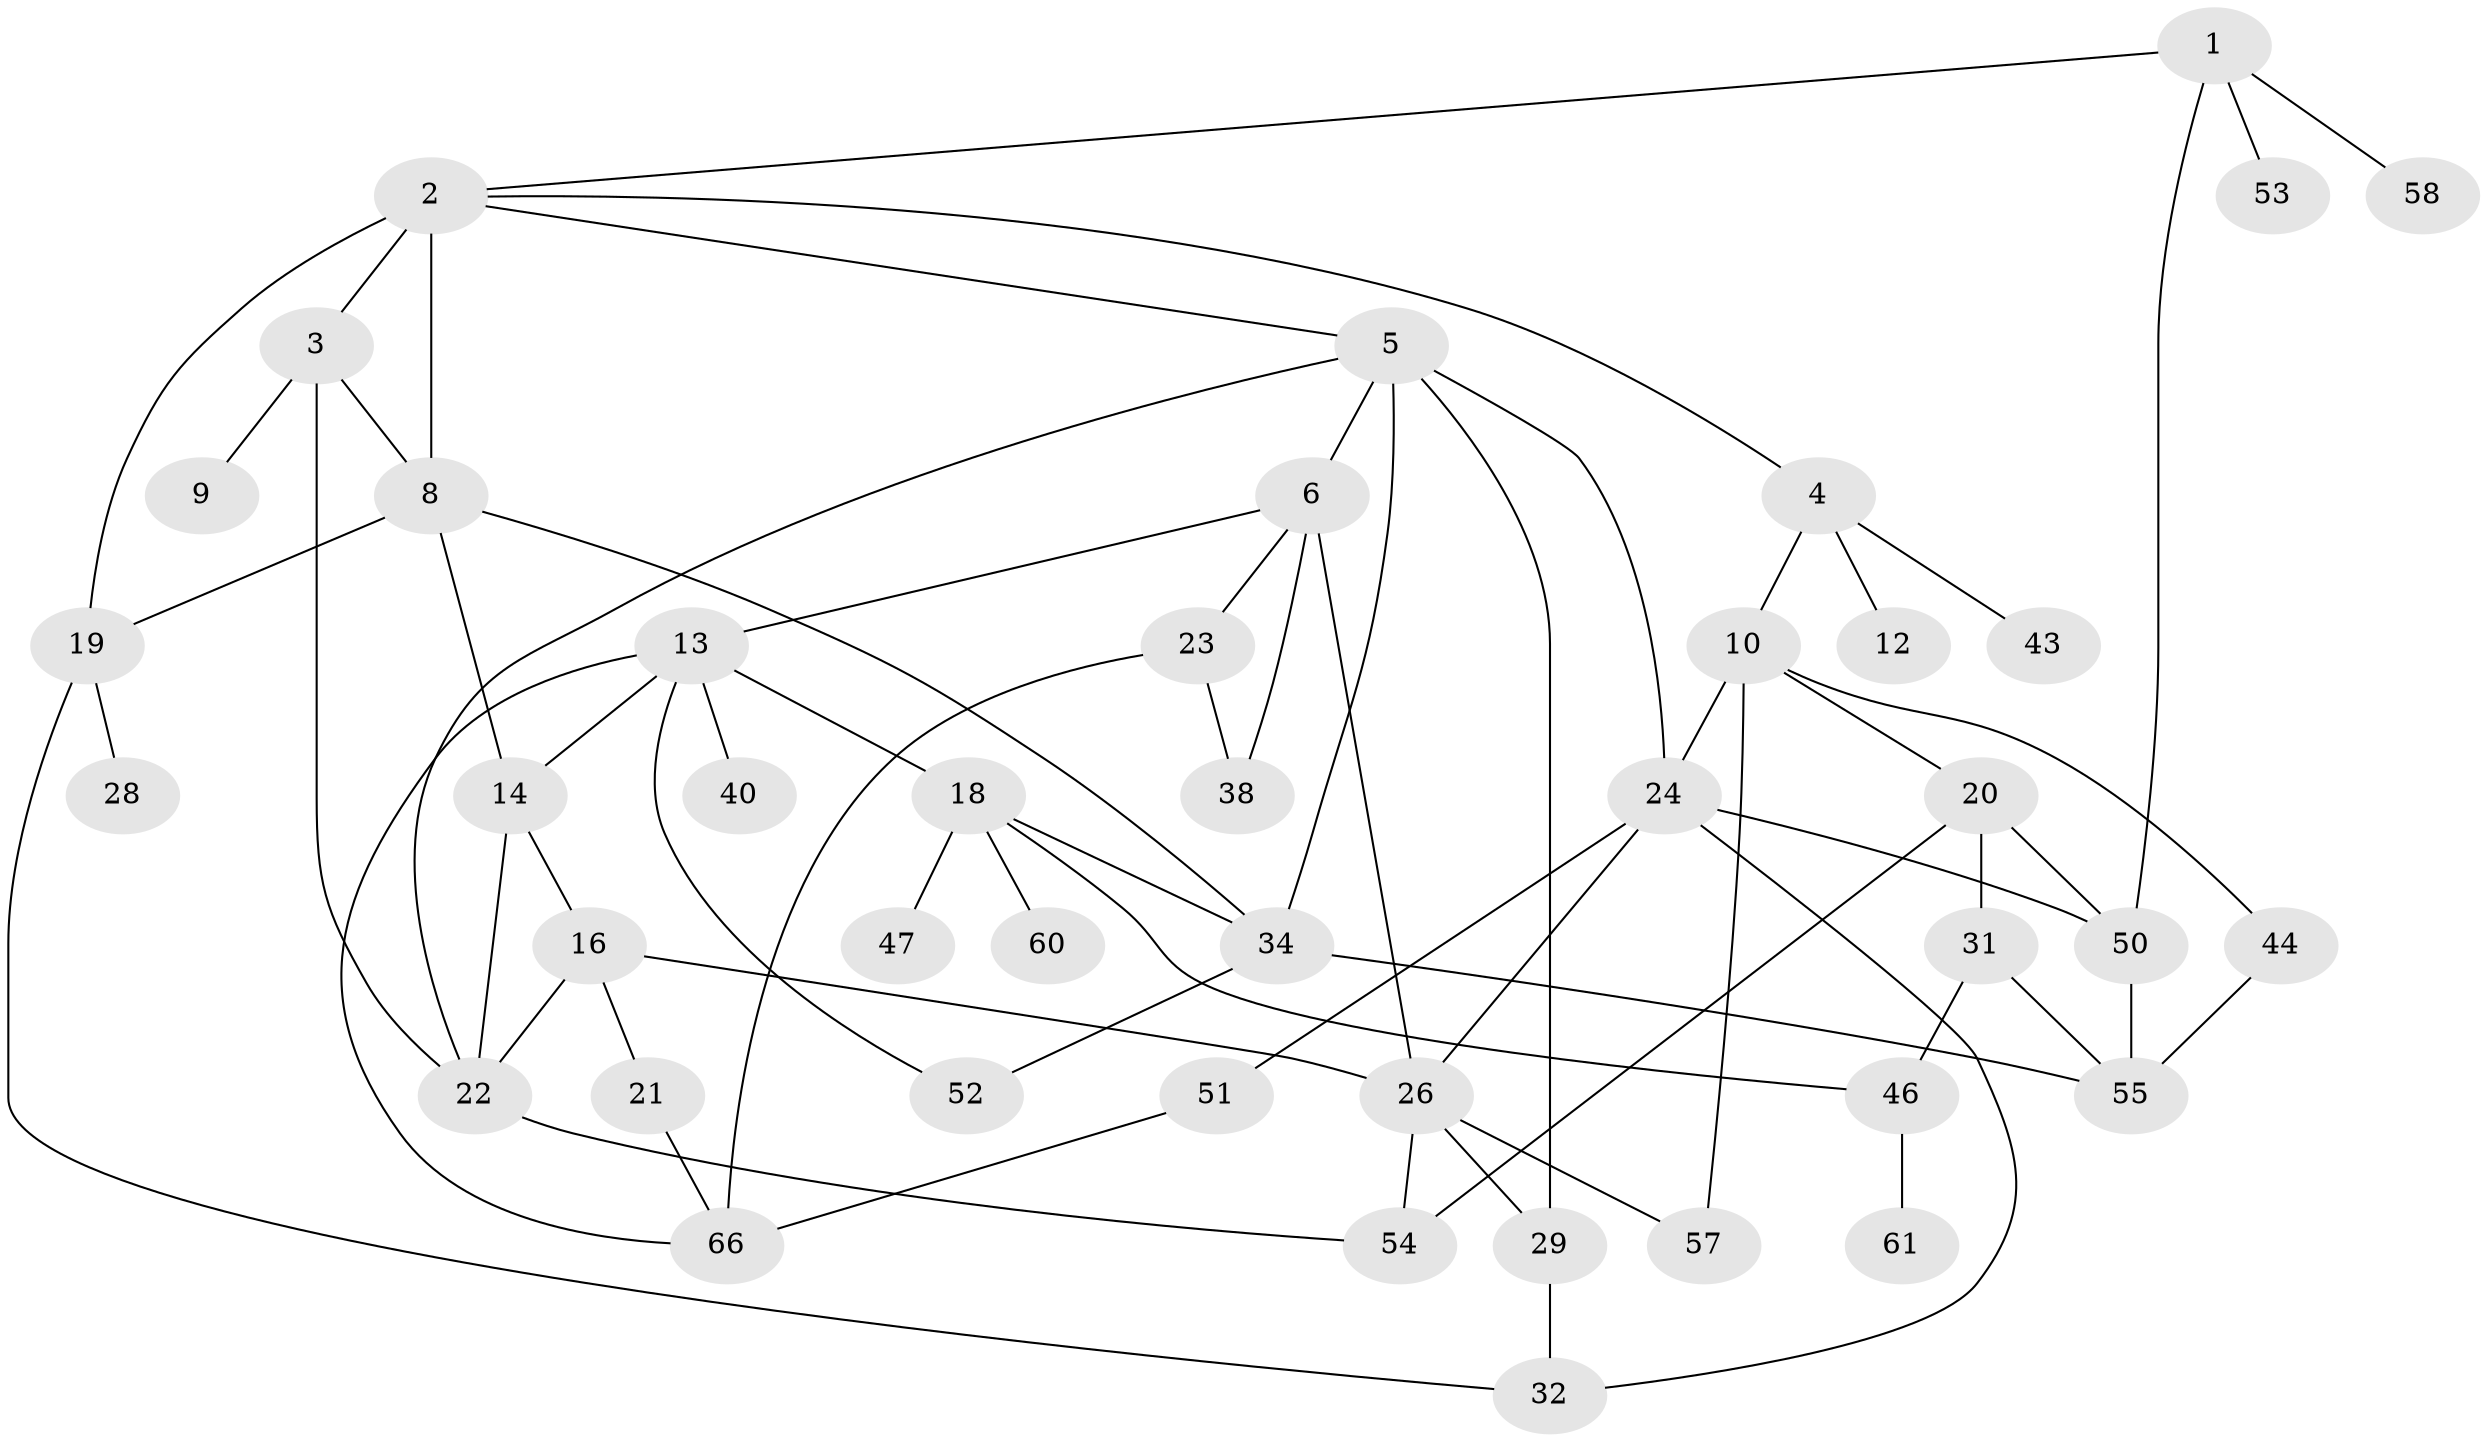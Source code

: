 // Generated by graph-tools (version 1.1) at 2025/23/03/03/25 07:23:32]
// undirected, 43 vertices, 70 edges
graph export_dot {
graph [start="1"]
  node [color=gray90,style=filled];
  1 [super="+11"];
  2 [super="+39"];
  3 [super="+25"];
  4 [super="+70"];
  5 [super="+37"];
  6 [super="+7"];
  8 [super="+64"];
  9;
  10 [super="+15"];
  12;
  13 [super="+33"];
  14 [super="+17"];
  16;
  18 [super="+27"];
  19 [super="+41"];
  20 [super="+67"];
  21 [super="+42"];
  22 [super="+30"];
  23 [super="+35"];
  24 [super="+48"];
  26 [super="+65"];
  28;
  29 [super="+63"];
  31 [super="+56"];
  32 [super="+45"];
  34 [super="+36"];
  38;
  40 [super="+59"];
  43;
  44 [super="+49"];
  46;
  47;
  50 [super="+68"];
  51;
  52;
  53;
  54;
  55 [super="+62"];
  57;
  58;
  60;
  61;
  66 [super="+69"];
  1 -- 2;
  1 -- 58;
  1 -- 50;
  1 -- 53;
  2 -- 3;
  2 -- 4;
  2 -- 5;
  2 -- 19 [weight=2];
  2 -- 8;
  3 -- 8;
  3 -- 9;
  3 -- 22;
  4 -- 10;
  4 -- 12;
  4 -- 43;
  5 -- 6;
  5 -- 29;
  5 -- 22;
  5 -- 24;
  5 -- 34;
  6 -- 13;
  6 -- 23;
  6 -- 38;
  6 -- 26;
  8 -- 14;
  8 -- 34;
  8 -- 19;
  10 -- 20;
  10 -- 57;
  10 -- 24;
  10 -- 44;
  13 -- 18;
  13 -- 40;
  13 -- 52;
  13 -- 14;
  13 -- 66;
  14 -- 16;
  14 -- 22;
  16 -- 21;
  16 -- 26;
  16 -- 22;
  18 -- 47;
  18 -- 60;
  18 -- 46;
  18 -- 34;
  19 -- 28;
  19 -- 32;
  20 -- 31;
  20 -- 50 [weight=2];
  20 -- 54;
  21 -- 66;
  22 -- 54;
  23 -- 66;
  23 -- 38;
  24 -- 51;
  24 -- 26;
  24 -- 32;
  24 -- 50;
  26 -- 57;
  26 -- 54;
  26 -- 29;
  29 -- 32;
  31 -- 46;
  31 -- 55;
  34 -- 52;
  34 -- 55;
  44 -- 55;
  46 -- 61;
  50 -- 55;
  51 -- 66;
}
